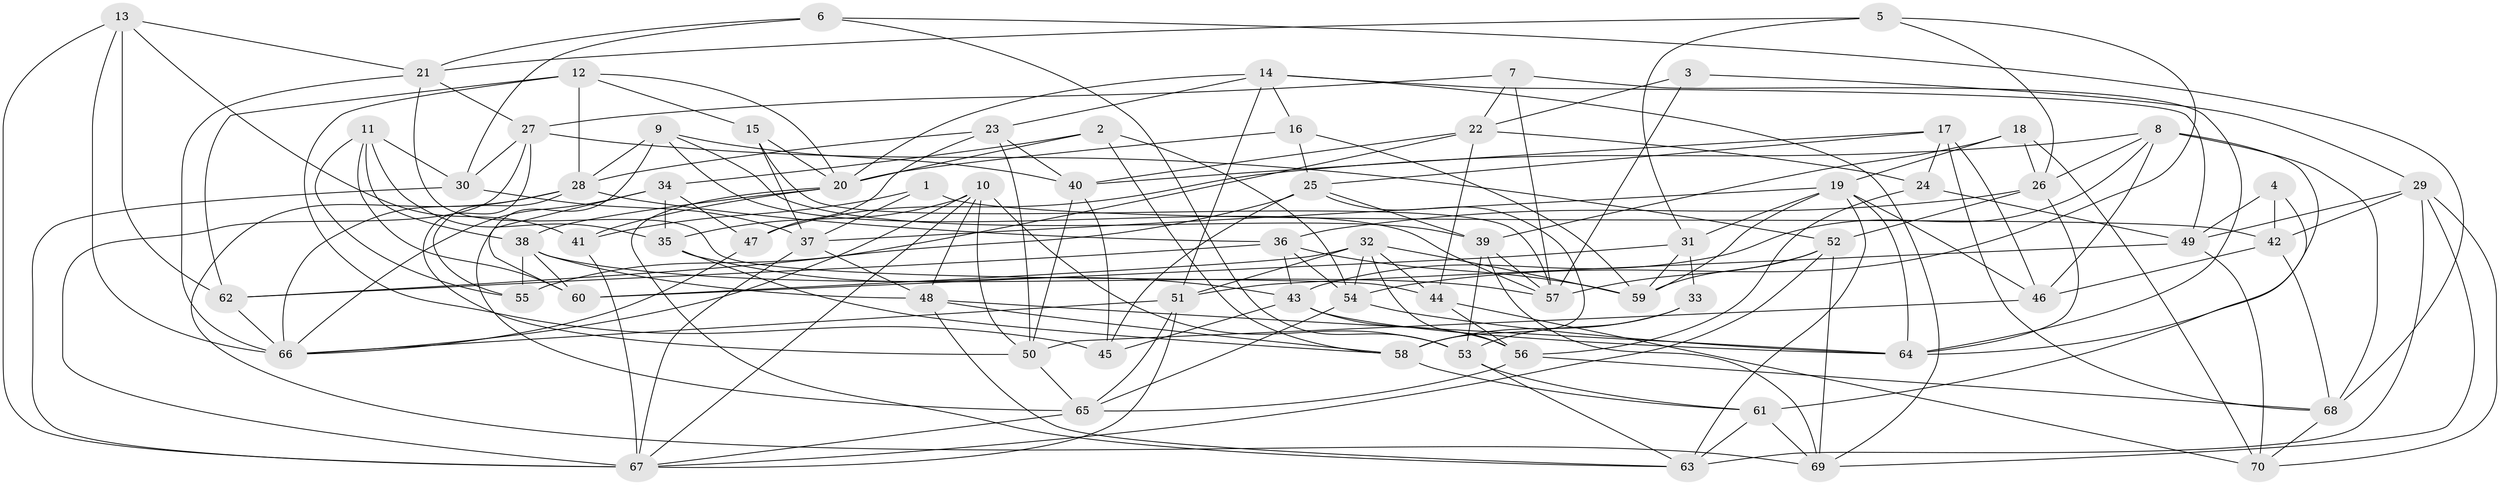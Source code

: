 // original degree distribution, {4: 1.0}
// Generated by graph-tools (version 1.1) at 2025/03/03/09/25 03:03:08]
// undirected, 70 vertices, 189 edges
graph export_dot {
graph [start="1"]
  node [color=gray90,style=filled];
  1;
  2;
  3;
  4;
  5;
  6;
  7;
  8;
  9;
  10;
  11;
  12;
  13;
  14;
  15;
  16;
  17;
  18;
  19;
  20;
  21;
  22;
  23;
  24;
  25;
  26;
  27;
  28;
  29;
  30;
  31;
  32;
  33;
  34;
  35;
  36;
  37;
  38;
  39;
  40;
  41;
  42;
  43;
  44;
  45;
  46;
  47;
  48;
  49;
  50;
  51;
  52;
  53;
  54;
  55;
  56;
  57;
  58;
  59;
  60;
  61;
  62;
  63;
  64;
  65;
  66;
  67;
  68;
  69;
  70;
  1 -- 37 [weight=1.0];
  1 -- 41 [weight=1.0];
  1 -- 42 [weight=2.0];
  2 -- 20 [weight=1.0];
  2 -- 34 [weight=1.0];
  2 -- 54 [weight=1.0];
  2 -- 58 [weight=1.0];
  3 -- 22 [weight=1.0];
  3 -- 29 [weight=1.0];
  3 -- 57 [weight=2.0];
  4 -- 42 [weight=1.0];
  4 -- 49 [weight=1.0];
  4 -- 61 [weight=2.0];
  5 -- 21 [weight=1.0];
  5 -- 26 [weight=1.0];
  5 -- 31 [weight=1.0];
  5 -- 54 [weight=1.0];
  6 -- 21 [weight=1.0];
  6 -- 30 [weight=1.0];
  6 -- 53 [weight=1.0];
  6 -- 68 [weight=1.0];
  7 -- 22 [weight=1.0];
  7 -- 27 [weight=1.0];
  7 -- 57 [weight=1.0];
  7 -- 64 [weight=1.0];
  8 -- 26 [weight=1.0];
  8 -- 43 [weight=1.0];
  8 -- 46 [weight=1.0];
  8 -- 47 [weight=1.0];
  8 -- 64 [weight=1.0];
  8 -- 68 [weight=1.0];
  9 -- 28 [weight=1.0];
  9 -- 39 [weight=1.0];
  9 -- 40 [weight=1.0];
  9 -- 57 [weight=1.0];
  9 -- 60 [weight=2.0];
  10 -- 35 [weight=1.0];
  10 -- 48 [weight=1.0];
  10 -- 50 [weight=1.0];
  10 -- 53 [weight=1.0];
  10 -- 66 [weight=1.0];
  10 -- 67 [weight=1.0];
  11 -- 30 [weight=1.0];
  11 -- 35 [weight=2.0];
  11 -- 38 [weight=1.0];
  11 -- 55 [weight=1.0];
  11 -- 60 [weight=1.0];
  12 -- 15 [weight=1.0];
  12 -- 20 [weight=1.0];
  12 -- 28 [weight=2.0];
  12 -- 45 [weight=1.0];
  12 -- 62 [weight=1.0];
  13 -- 21 [weight=1.0];
  13 -- 41 [weight=1.0];
  13 -- 62 [weight=2.0];
  13 -- 66 [weight=1.0];
  13 -- 67 [weight=1.0];
  14 -- 16 [weight=1.0];
  14 -- 20 [weight=1.0];
  14 -- 23 [weight=1.0];
  14 -- 49 [weight=1.0];
  14 -- 51 [weight=1.0];
  14 -- 69 [weight=1.0];
  15 -- 20 [weight=1.0];
  15 -- 37 [weight=1.0];
  15 -- 57 [weight=1.0];
  16 -- 20 [weight=1.0];
  16 -- 25 [weight=1.0];
  16 -- 59 [weight=1.0];
  17 -- 24 [weight=1.0];
  17 -- 25 [weight=1.0];
  17 -- 40 [weight=1.0];
  17 -- 46 [weight=2.0];
  17 -- 68 [weight=1.0];
  18 -- 19 [weight=1.0];
  18 -- 26 [weight=1.0];
  18 -- 39 [weight=1.0];
  18 -- 70 [weight=1.0];
  19 -- 31 [weight=1.0];
  19 -- 37 [weight=1.0];
  19 -- 46 [weight=1.0];
  19 -- 59 [weight=1.0];
  19 -- 63 [weight=1.0];
  19 -- 64 [weight=2.0];
  20 -- 38 [weight=1.0];
  20 -- 41 [weight=3.0];
  20 -- 63 [weight=1.0];
  21 -- 27 [weight=1.0];
  21 -- 44 [weight=1.0];
  21 -- 66 [weight=1.0];
  22 -- 24 [weight=1.0];
  22 -- 40 [weight=1.0];
  22 -- 44 [weight=1.0];
  22 -- 62 [weight=1.0];
  23 -- 28 [weight=1.0];
  23 -- 40 [weight=1.0];
  23 -- 47 [weight=2.0];
  23 -- 50 [weight=1.0];
  24 -- 49 [weight=1.0];
  24 -- 56 [weight=1.0];
  25 -- 39 [weight=1.0];
  25 -- 45 [weight=1.0];
  25 -- 55 [weight=3.0];
  25 -- 58 [weight=1.0];
  26 -- 36 [weight=1.0];
  26 -- 52 [weight=1.0];
  26 -- 64 [weight=1.0];
  27 -- 30 [weight=1.0];
  27 -- 50 [weight=1.0];
  27 -- 52 [weight=1.0];
  27 -- 67 [weight=1.0];
  28 -- 36 [weight=1.0];
  28 -- 55 [weight=1.0];
  28 -- 66 [weight=1.0];
  28 -- 69 [weight=1.0];
  29 -- 42 [weight=1.0];
  29 -- 49 [weight=1.0];
  29 -- 63 [weight=1.0];
  29 -- 69 [weight=1.0];
  29 -- 70 [weight=1.0];
  30 -- 37 [weight=1.0];
  30 -- 67 [weight=2.0];
  31 -- 33 [weight=2.0];
  31 -- 59 [weight=1.0];
  31 -- 60 [weight=1.0];
  32 -- 44 [weight=1.0];
  32 -- 51 [weight=1.0];
  32 -- 54 [weight=1.0];
  32 -- 56 [weight=1.0];
  32 -- 59 [weight=1.0];
  32 -- 60 [weight=1.0];
  33 -- 53 [weight=1.0];
  33 -- 58 [weight=1.0];
  34 -- 35 [weight=1.0];
  34 -- 47 [weight=2.0];
  34 -- 65 [weight=1.0];
  34 -- 66 [weight=1.0];
  35 -- 43 [weight=1.0];
  35 -- 58 [weight=1.0];
  36 -- 43 [weight=1.0];
  36 -- 54 [weight=1.0];
  36 -- 59 [weight=1.0];
  36 -- 62 [weight=1.0];
  37 -- 48 [weight=1.0];
  37 -- 67 [weight=1.0];
  38 -- 48 [weight=1.0];
  38 -- 55 [weight=1.0];
  38 -- 57 [weight=1.0];
  38 -- 60 [weight=1.0];
  39 -- 53 [weight=1.0];
  39 -- 57 [weight=1.0];
  39 -- 69 [weight=1.0];
  40 -- 45 [weight=1.0];
  40 -- 50 [weight=1.0];
  41 -- 67 [weight=1.0];
  42 -- 46 [weight=1.0];
  42 -- 68 [weight=1.0];
  43 -- 45 [weight=1.0];
  43 -- 56 [weight=1.0];
  43 -- 64 [weight=1.0];
  44 -- 56 [weight=1.0];
  44 -- 70 [weight=2.0];
  46 -- 50 [weight=1.0];
  47 -- 66 [weight=1.0];
  48 -- 58 [weight=1.0];
  48 -- 63 [weight=1.0];
  48 -- 64 [weight=1.0];
  49 -- 51 [weight=1.0];
  49 -- 70 [weight=1.0];
  50 -- 65 [weight=1.0];
  51 -- 65 [weight=1.0];
  51 -- 66 [weight=1.0];
  51 -- 67 [weight=1.0];
  52 -- 57 [weight=1.0];
  52 -- 59 [weight=1.0];
  52 -- 67 [weight=1.0];
  52 -- 69 [weight=1.0];
  53 -- 61 [weight=1.0];
  53 -- 63 [weight=1.0];
  54 -- 64 [weight=1.0];
  54 -- 65 [weight=1.0];
  56 -- 65 [weight=1.0];
  56 -- 68 [weight=1.0];
  58 -- 61 [weight=1.0];
  61 -- 63 [weight=1.0];
  61 -- 69 [weight=1.0];
  62 -- 66 [weight=1.0];
  65 -- 67 [weight=1.0];
  68 -- 70 [weight=1.0];
}
